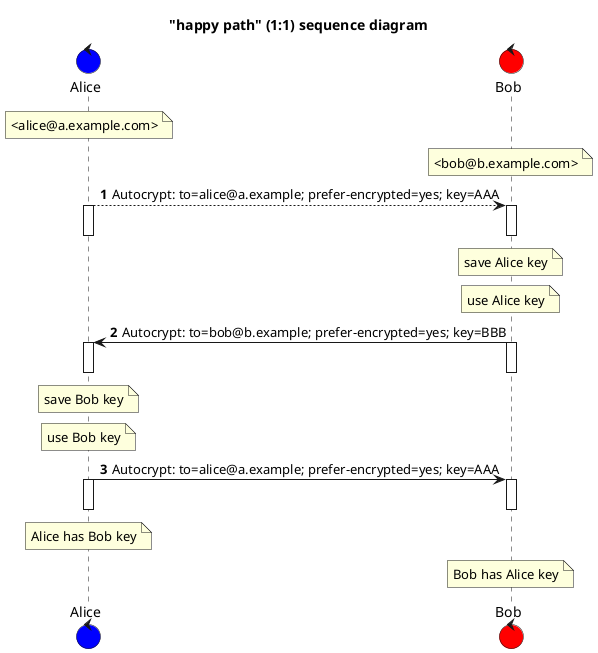 @startuml

autonumber
title "happy path" (1:1) sequence diagram

control Alice #blue
control Bob #red

note over Alice: <alice@a.example.com>
note over Bob: <bob@b.example.com>

Alice --> Bob:  Autocrypt: to=alice@a.example; prefer-encrypted=yes; key=AAA
activate Alice
activate Bob
note over Bob: save Alice key
deactivate Bob
deactivate Alice

note over Bob: use Alice key
Alice <- Bob: Autocrypt: to=bob@b.example; prefer-encrypted=yes; key=BBB
activate Bob
activate Alice
note over Alice: save Bob key
deactivate Alice
deactivate Bob

note over Alice: use Bob key
Alice -> Bob: Autocrypt: to=alice@a.example; prefer-encrypted=yes; key=AAA
activate Alice
activate Bob
deactivate Alice
deactivate Bob

note over Alice: Alice has Bob key
note over Bob: Bob has Alice key

@enduml
